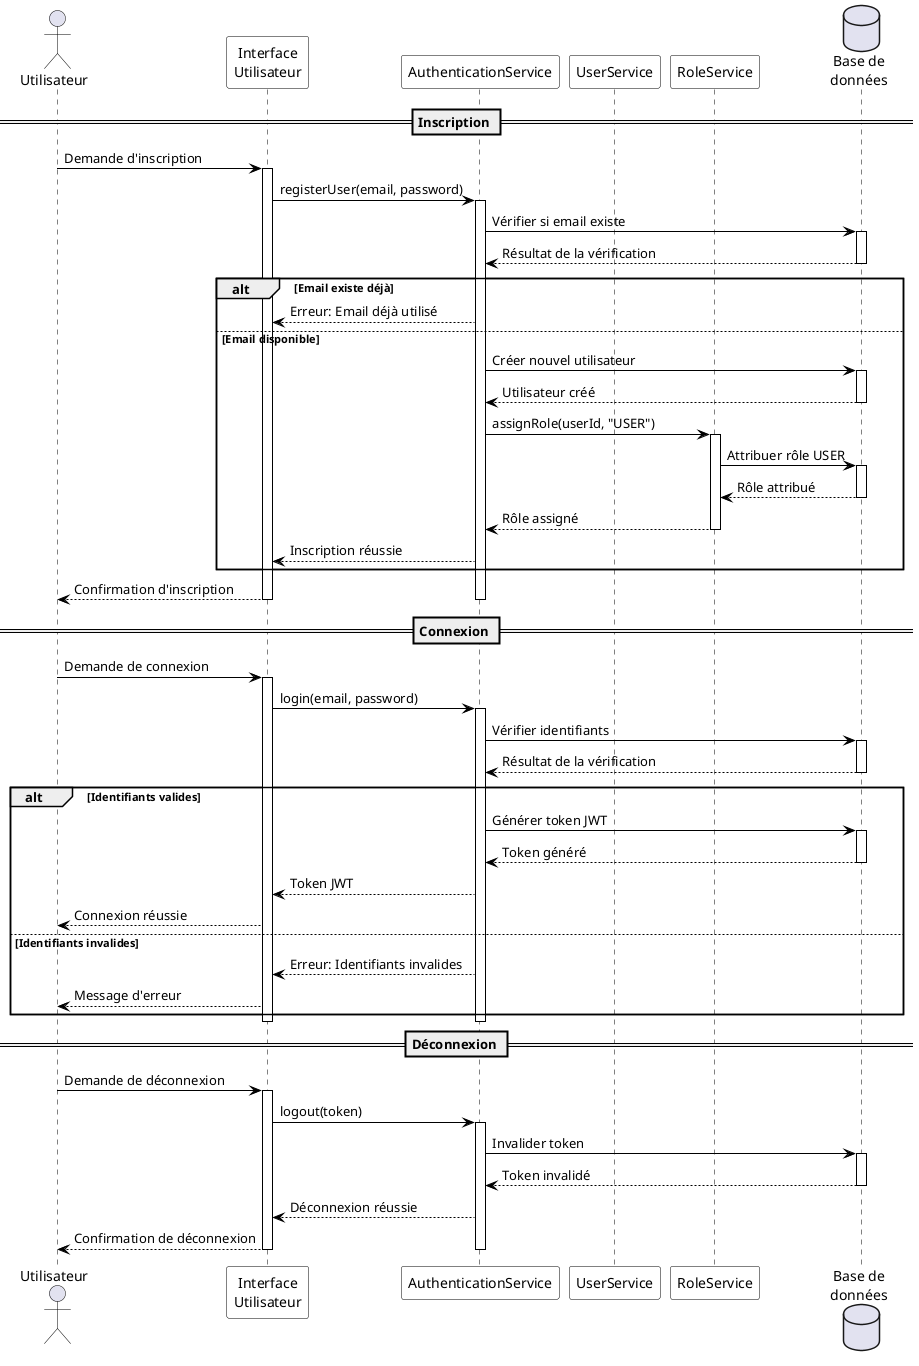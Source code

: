 @startuml Authentication Sequence Diagram

skinparam sequence {
    ArrowColor Black
    ActorBorderColor Black
    LifeLineBorderColor Black
    ParticipantBorderColor Black
    ParticipantBackgroundColor White
}

actor "Utilisateur" as user
participant "Interface\nUtilisateur" as ui
participant "AuthenticationService" as auth
participant "UserService" as userService
participant "RoleService" as roleService
database "Base de\ndonnées" as db

== Inscription ==
user -> ui: Demande d'inscription
activate ui

ui -> auth: registerUser(email, password)
activate auth

auth -> db: Vérifier si email existe
activate db
db --> auth: Résultat de la vérification
deactivate db

alt Email existe déjà
    auth --> ui: Erreur: Email déjà utilisé
else Email disponible
    auth -> db: Créer nouvel utilisateur
    activate db
    db --> auth: Utilisateur créé
    deactivate db
    
    auth -> roleService: assignRole(userId, "USER")
    activate roleService
    roleService -> db: Attribuer rôle USER
    activate db
    db --> roleService: Rôle attribué
    deactivate db
    roleService --> auth: Rôle assigné
    deactivate roleService
    
    auth --> ui: Inscription réussie
end

ui --> user: Confirmation d'inscription
deactivate auth
deactivate ui

== Connexion ==
user -> ui: Demande de connexion
activate ui

ui -> auth: login(email, password)
activate auth

auth -> db: Vérifier identifiants
activate db
db --> auth: Résultat de la vérification
deactivate db

alt Identifiants valides
    auth -> db: Générer token JWT
    activate db
    db --> auth: Token généré
    deactivate db
    
    auth --> ui: Token JWT
    ui --> user: Connexion réussie
else Identifiants invalides
    auth --> ui: Erreur: Identifiants invalides
    ui --> user: Message d'erreur
end

deactivate auth
deactivate ui

== Déconnexion ==
user -> ui: Demande de déconnexion
activate ui

ui -> auth: logout(token)
activate auth

auth -> db: Invalider token
activate db
db --> auth: Token invalidé
deactivate db

auth --> ui: Déconnexion réussie
ui --> user: Confirmation de déconnexion

deactivate auth
deactivate ui

@enduml 